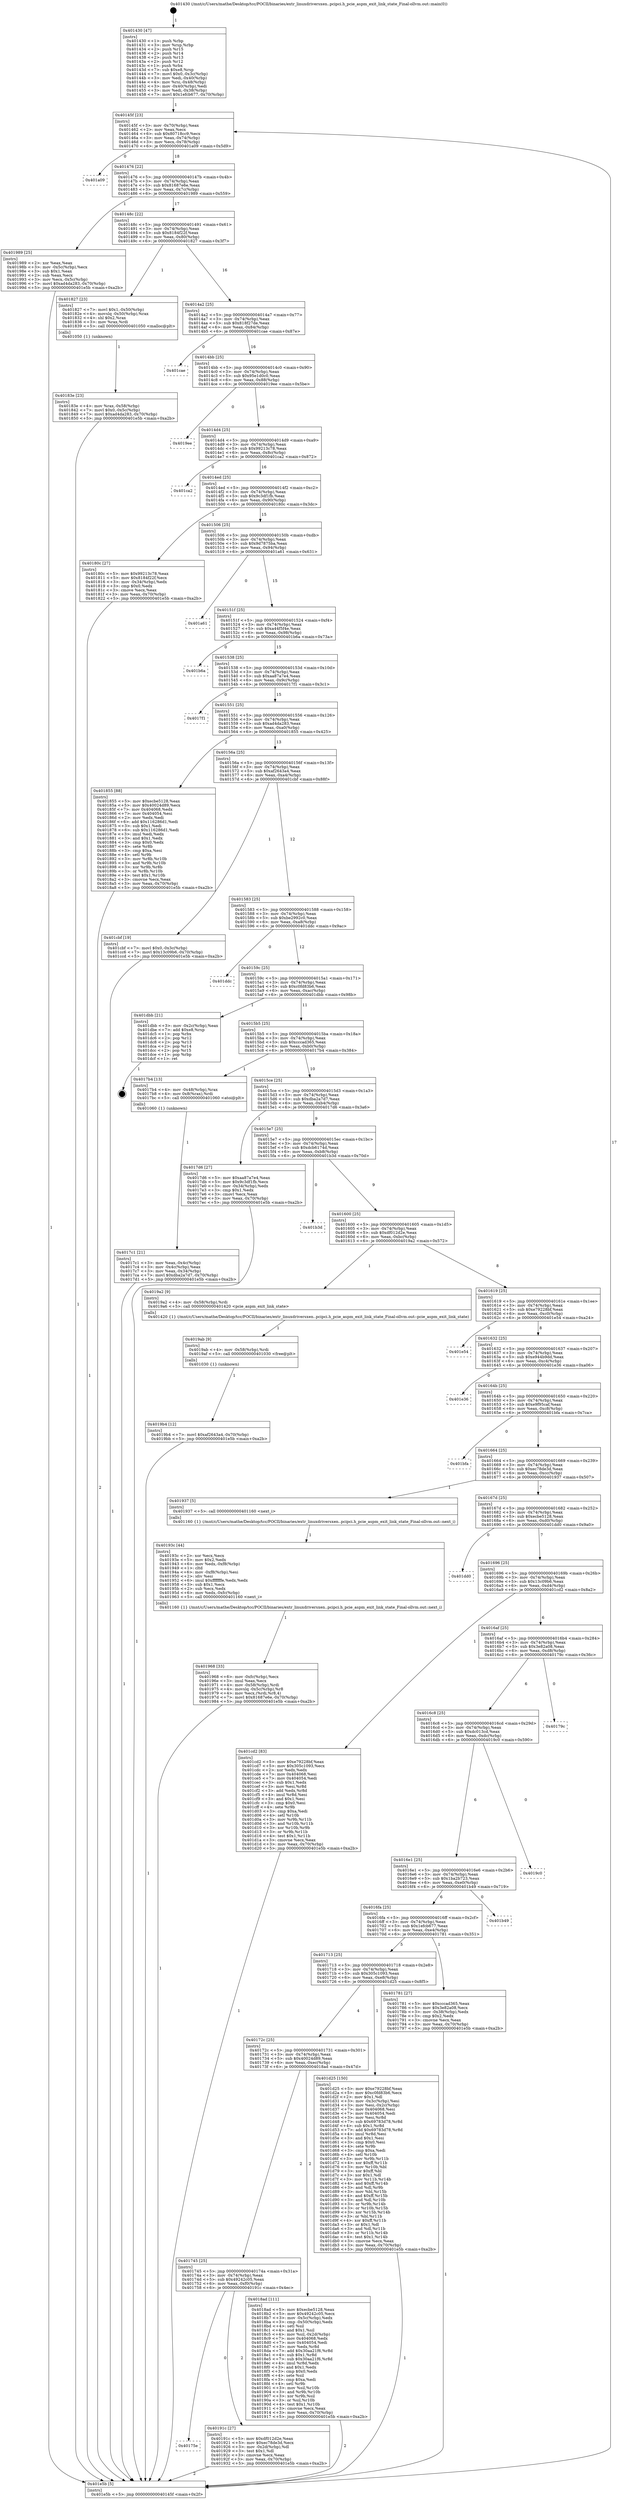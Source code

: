 digraph "0x401430" {
  label = "0x401430 (/mnt/c/Users/mathe/Desktop/tcc/POCII/binaries/extr_linuxdriversxen..pcipci.h_pcie_aspm_exit_link_state_Final-ollvm.out::main(0))"
  labelloc = "t"
  node[shape=record]

  Entry [label="",width=0.3,height=0.3,shape=circle,fillcolor=black,style=filled]
  "0x40145f" [label="{
     0x40145f [23]\l
     | [instrs]\l
     &nbsp;&nbsp;0x40145f \<+3\>: mov -0x70(%rbp),%eax\l
     &nbsp;&nbsp;0x401462 \<+2\>: mov %eax,%ecx\l
     &nbsp;&nbsp;0x401464 \<+6\>: sub $0x80718cc9,%ecx\l
     &nbsp;&nbsp;0x40146a \<+3\>: mov %eax,-0x74(%rbp)\l
     &nbsp;&nbsp;0x40146d \<+3\>: mov %ecx,-0x78(%rbp)\l
     &nbsp;&nbsp;0x401470 \<+6\>: je 0000000000401a09 \<main+0x5d9\>\l
  }"]
  "0x401a09" [label="{
     0x401a09\l
  }", style=dashed]
  "0x401476" [label="{
     0x401476 [22]\l
     | [instrs]\l
     &nbsp;&nbsp;0x401476 \<+5\>: jmp 000000000040147b \<main+0x4b\>\l
     &nbsp;&nbsp;0x40147b \<+3\>: mov -0x74(%rbp),%eax\l
     &nbsp;&nbsp;0x40147e \<+5\>: sub $0x81687e6e,%eax\l
     &nbsp;&nbsp;0x401483 \<+3\>: mov %eax,-0x7c(%rbp)\l
     &nbsp;&nbsp;0x401486 \<+6\>: je 0000000000401989 \<main+0x559\>\l
  }"]
  Exit [label="",width=0.3,height=0.3,shape=circle,fillcolor=black,style=filled,peripheries=2]
  "0x401989" [label="{
     0x401989 [25]\l
     | [instrs]\l
     &nbsp;&nbsp;0x401989 \<+2\>: xor %eax,%eax\l
     &nbsp;&nbsp;0x40198b \<+3\>: mov -0x5c(%rbp),%ecx\l
     &nbsp;&nbsp;0x40198e \<+3\>: sub $0x1,%eax\l
     &nbsp;&nbsp;0x401991 \<+2\>: sub %eax,%ecx\l
     &nbsp;&nbsp;0x401993 \<+3\>: mov %ecx,-0x5c(%rbp)\l
     &nbsp;&nbsp;0x401996 \<+7\>: movl $0xad4da283,-0x70(%rbp)\l
     &nbsp;&nbsp;0x40199d \<+5\>: jmp 0000000000401e5b \<main+0xa2b\>\l
  }"]
  "0x40148c" [label="{
     0x40148c [22]\l
     | [instrs]\l
     &nbsp;&nbsp;0x40148c \<+5\>: jmp 0000000000401491 \<main+0x61\>\l
     &nbsp;&nbsp;0x401491 \<+3\>: mov -0x74(%rbp),%eax\l
     &nbsp;&nbsp;0x401494 \<+5\>: sub $0x8184f22f,%eax\l
     &nbsp;&nbsp;0x401499 \<+3\>: mov %eax,-0x80(%rbp)\l
     &nbsp;&nbsp;0x40149c \<+6\>: je 0000000000401827 \<main+0x3f7\>\l
  }"]
  "0x4019b4" [label="{
     0x4019b4 [12]\l
     | [instrs]\l
     &nbsp;&nbsp;0x4019b4 \<+7\>: movl $0xaf2643a4,-0x70(%rbp)\l
     &nbsp;&nbsp;0x4019bb \<+5\>: jmp 0000000000401e5b \<main+0xa2b\>\l
  }"]
  "0x401827" [label="{
     0x401827 [23]\l
     | [instrs]\l
     &nbsp;&nbsp;0x401827 \<+7\>: movl $0x1,-0x50(%rbp)\l
     &nbsp;&nbsp;0x40182e \<+4\>: movslq -0x50(%rbp),%rax\l
     &nbsp;&nbsp;0x401832 \<+4\>: shl $0x2,%rax\l
     &nbsp;&nbsp;0x401836 \<+3\>: mov %rax,%rdi\l
     &nbsp;&nbsp;0x401839 \<+5\>: call 0000000000401050 \<malloc@plt\>\l
     | [calls]\l
     &nbsp;&nbsp;0x401050 \{1\} (unknown)\l
  }"]
  "0x4014a2" [label="{
     0x4014a2 [25]\l
     | [instrs]\l
     &nbsp;&nbsp;0x4014a2 \<+5\>: jmp 00000000004014a7 \<main+0x77\>\l
     &nbsp;&nbsp;0x4014a7 \<+3\>: mov -0x74(%rbp),%eax\l
     &nbsp;&nbsp;0x4014aa \<+5\>: sub $0x818f27de,%eax\l
     &nbsp;&nbsp;0x4014af \<+6\>: mov %eax,-0x84(%rbp)\l
     &nbsp;&nbsp;0x4014b5 \<+6\>: je 0000000000401cae \<main+0x87e\>\l
  }"]
  "0x4019ab" [label="{
     0x4019ab [9]\l
     | [instrs]\l
     &nbsp;&nbsp;0x4019ab \<+4\>: mov -0x58(%rbp),%rdi\l
     &nbsp;&nbsp;0x4019af \<+5\>: call 0000000000401030 \<free@plt\>\l
     | [calls]\l
     &nbsp;&nbsp;0x401030 \{1\} (unknown)\l
  }"]
  "0x401cae" [label="{
     0x401cae\l
  }", style=dashed]
  "0x4014bb" [label="{
     0x4014bb [25]\l
     | [instrs]\l
     &nbsp;&nbsp;0x4014bb \<+5\>: jmp 00000000004014c0 \<main+0x90\>\l
     &nbsp;&nbsp;0x4014c0 \<+3\>: mov -0x74(%rbp),%eax\l
     &nbsp;&nbsp;0x4014c3 \<+5\>: sub $0x95e1d0c0,%eax\l
     &nbsp;&nbsp;0x4014c8 \<+6\>: mov %eax,-0x88(%rbp)\l
     &nbsp;&nbsp;0x4014ce \<+6\>: je 00000000004019ee \<main+0x5be\>\l
  }"]
  "0x401968" [label="{
     0x401968 [33]\l
     | [instrs]\l
     &nbsp;&nbsp;0x401968 \<+6\>: mov -0xfc(%rbp),%ecx\l
     &nbsp;&nbsp;0x40196e \<+3\>: imul %eax,%ecx\l
     &nbsp;&nbsp;0x401971 \<+4\>: mov -0x58(%rbp),%rdi\l
     &nbsp;&nbsp;0x401975 \<+4\>: movslq -0x5c(%rbp),%r8\l
     &nbsp;&nbsp;0x401979 \<+4\>: mov %ecx,(%rdi,%r8,4)\l
     &nbsp;&nbsp;0x40197d \<+7\>: movl $0x81687e6e,-0x70(%rbp)\l
     &nbsp;&nbsp;0x401984 \<+5\>: jmp 0000000000401e5b \<main+0xa2b\>\l
  }"]
  "0x4019ee" [label="{
     0x4019ee\l
  }", style=dashed]
  "0x4014d4" [label="{
     0x4014d4 [25]\l
     | [instrs]\l
     &nbsp;&nbsp;0x4014d4 \<+5\>: jmp 00000000004014d9 \<main+0xa9\>\l
     &nbsp;&nbsp;0x4014d9 \<+3\>: mov -0x74(%rbp),%eax\l
     &nbsp;&nbsp;0x4014dc \<+5\>: sub $0x99213c78,%eax\l
     &nbsp;&nbsp;0x4014e1 \<+6\>: mov %eax,-0x8c(%rbp)\l
     &nbsp;&nbsp;0x4014e7 \<+6\>: je 0000000000401ca2 \<main+0x872\>\l
  }"]
  "0x40193c" [label="{
     0x40193c [44]\l
     | [instrs]\l
     &nbsp;&nbsp;0x40193c \<+2\>: xor %ecx,%ecx\l
     &nbsp;&nbsp;0x40193e \<+5\>: mov $0x2,%edx\l
     &nbsp;&nbsp;0x401943 \<+6\>: mov %edx,-0xf8(%rbp)\l
     &nbsp;&nbsp;0x401949 \<+1\>: cltd\l
     &nbsp;&nbsp;0x40194a \<+6\>: mov -0xf8(%rbp),%esi\l
     &nbsp;&nbsp;0x401950 \<+2\>: idiv %esi\l
     &nbsp;&nbsp;0x401952 \<+6\>: imul $0xfffffffe,%edx,%edx\l
     &nbsp;&nbsp;0x401958 \<+3\>: sub $0x1,%ecx\l
     &nbsp;&nbsp;0x40195b \<+2\>: sub %ecx,%edx\l
     &nbsp;&nbsp;0x40195d \<+6\>: mov %edx,-0xfc(%rbp)\l
     &nbsp;&nbsp;0x401963 \<+5\>: call 0000000000401160 \<next_i\>\l
     | [calls]\l
     &nbsp;&nbsp;0x401160 \{1\} (/mnt/c/Users/mathe/Desktop/tcc/POCII/binaries/extr_linuxdriversxen..pcipci.h_pcie_aspm_exit_link_state_Final-ollvm.out::next_i)\l
  }"]
  "0x401ca2" [label="{
     0x401ca2\l
  }", style=dashed]
  "0x4014ed" [label="{
     0x4014ed [25]\l
     | [instrs]\l
     &nbsp;&nbsp;0x4014ed \<+5\>: jmp 00000000004014f2 \<main+0xc2\>\l
     &nbsp;&nbsp;0x4014f2 \<+3\>: mov -0x74(%rbp),%eax\l
     &nbsp;&nbsp;0x4014f5 \<+5\>: sub $0x9c3df1fb,%eax\l
     &nbsp;&nbsp;0x4014fa \<+6\>: mov %eax,-0x90(%rbp)\l
     &nbsp;&nbsp;0x401500 \<+6\>: je 000000000040180c \<main+0x3dc\>\l
  }"]
  "0x40175e" [label="{
     0x40175e\l
  }", style=dashed]
  "0x40180c" [label="{
     0x40180c [27]\l
     | [instrs]\l
     &nbsp;&nbsp;0x40180c \<+5\>: mov $0x99213c78,%eax\l
     &nbsp;&nbsp;0x401811 \<+5\>: mov $0x8184f22f,%ecx\l
     &nbsp;&nbsp;0x401816 \<+3\>: mov -0x34(%rbp),%edx\l
     &nbsp;&nbsp;0x401819 \<+3\>: cmp $0x0,%edx\l
     &nbsp;&nbsp;0x40181c \<+3\>: cmove %ecx,%eax\l
     &nbsp;&nbsp;0x40181f \<+3\>: mov %eax,-0x70(%rbp)\l
     &nbsp;&nbsp;0x401822 \<+5\>: jmp 0000000000401e5b \<main+0xa2b\>\l
  }"]
  "0x401506" [label="{
     0x401506 [25]\l
     | [instrs]\l
     &nbsp;&nbsp;0x401506 \<+5\>: jmp 000000000040150b \<main+0xdb\>\l
     &nbsp;&nbsp;0x40150b \<+3\>: mov -0x74(%rbp),%eax\l
     &nbsp;&nbsp;0x40150e \<+5\>: sub $0x9d7875ba,%eax\l
     &nbsp;&nbsp;0x401513 \<+6\>: mov %eax,-0x94(%rbp)\l
     &nbsp;&nbsp;0x401519 \<+6\>: je 0000000000401a61 \<main+0x631\>\l
  }"]
  "0x40191c" [label="{
     0x40191c [27]\l
     | [instrs]\l
     &nbsp;&nbsp;0x40191c \<+5\>: mov $0xdf012d2e,%eax\l
     &nbsp;&nbsp;0x401921 \<+5\>: mov $0xec78de3d,%ecx\l
     &nbsp;&nbsp;0x401926 \<+3\>: mov -0x2d(%rbp),%dl\l
     &nbsp;&nbsp;0x401929 \<+3\>: test $0x1,%dl\l
     &nbsp;&nbsp;0x40192c \<+3\>: cmovne %ecx,%eax\l
     &nbsp;&nbsp;0x40192f \<+3\>: mov %eax,-0x70(%rbp)\l
     &nbsp;&nbsp;0x401932 \<+5\>: jmp 0000000000401e5b \<main+0xa2b\>\l
  }"]
  "0x401a61" [label="{
     0x401a61\l
  }", style=dashed]
  "0x40151f" [label="{
     0x40151f [25]\l
     | [instrs]\l
     &nbsp;&nbsp;0x40151f \<+5\>: jmp 0000000000401524 \<main+0xf4\>\l
     &nbsp;&nbsp;0x401524 \<+3\>: mov -0x74(%rbp),%eax\l
     &nbsp;&nbsp;0x401527 \<+5\>: sub $0xa44f5f4e,%eax\l
     &nbsp;&nbsp;0x40152c \<+6\>: mov %eax,-0x98(%rbp)\l
     &nbsp;&nbsp;0x401532 \<+6\>: je 0000000000401b6a \<main+0x73a\>\l
  }"]
  "0x401745" [label="{
     0x401745 [25]\l
     | [instrs]\l
     &nbsp;&nbsp;0x401745 \<+5\>: jmp 000000000040174a \<main+0x31a\>\l
     &nbsp;&nbsp;0x40174a \<+3\>: mov -0x74(%rbp),%eax\l
     &nbsp;&nbsp;0x40174d \<+5\>: sub $0x49242c05,%eax\l
     &nbsp;&nbsp;0x401752 \<+6\>: mov %eax,-0xf0(%rbp)\l
     &nbsp;&nbsp;0x401758 \<+6\>: je 000000000040191c \<main+0x4ec\>\l
  }"]
  "0x401b6a" [label="{
     0x401b6a\l
  }", style=dashed]
  "0x401538" [label="{
     0x401538 [25]\l
     | [instrs]\l
     &nbsp;&nbsp;0x401538 \<+5\>: jmp 000000000040153d \<main+0x10d\>\l
     &nbsp;&nbsp;0x40153d \<+3\>: mov -0x74(%rbp),%eax\l
     &nbsp;&nbsp;0x401540 \<+5\>: sub $0xaa87a7e4,%eax\l
     &nbsp;&nbsp;0x401545 \<+6\>: mov %eax,-0x9c(%rbp)\l
     &nbsp;&nbsp;0x40154b \<+6\>: je 00000000004017f1 \<main+0x3c1\>\l
  }"]
  "0x4018ad" [label="{
     0x4018ad [111]\l
     | [instrs]\l
     &nbsp;&nbsp;0x4018ad \<+5\>: mov $0xecbe5128,%eax\l
     &nbsp;&nbsp;0x4018b2 \<+5\>: mov $0x49242c05,%ecx\l
     &nbsp;&nbsp;0x4018b7 \<+3\>: mov -0x5c(%rbp),%edx\l
     &nbsp;&nbsp;0x4018ba \<+3\>: cmp -0x50(%rbp),%edx\l
     &nbsp;&nbsp;0x4018bd \<+4\>: setl %sil\l
     &nbsp;&nbsp;0x4018c1 \<+4\>: and $0x1,%sil\l
     &nbsp;&nbsp;0x4018c5 \<+4\>: mov %sil,-0x2d(%rbp)\l
     &nbsp;&nbsp;0x4018c9 \<+7\>: mov 0x404068,%edx\l
     &nbsp;&nbsp;0x4018d0 \<+7\>: mov 0x404054,%edi\l
     &nbsp;&nbsp;0x4018d7 \<+3\>: mov %edx,%r8d\l
     &nbsp;&nbsp;0x4018da \<+7\>: add $0x30aa21f6,%r8d\l
     &nbsp;&nbsp;0x4018e1 \<+4\>: sub $0x1,%r8d\l
     &nbsp;&nbsp;0x4018e5 \<+7\>: sub $0x30aa21f6,%r8d\l
     &nbsp;&nbsp;0x4018ec \<+4\>: imul %r8d,%edx\l
     &nbsp;&nbsp;0x4018f0 \<+3\>: and $0x1,%edx\l
     &nbsp;&nbsp;0x4018f3 \<+3\>: cmp $0x0,%edx\l
     &nbsp;&nbsp;0x4018f6 \<+4\>: sete %sil\l
     &nbsp;&nbsp;0x4018fa \<+3\>: cmp $0xa,%edi\l
     &nbsp;&nbsp;0x4018fd \<+4\>: setl %r9b\l
     &nbsp;&nbsp;0x401901 \<+3\>: mov %sil,%r10b\l
     &nbsp;&nbsp;0x401904 \<+3\>: and %r9b,%r10b\l
     &nbsp;&nbsp;0x401907 \<+3\>: xor %r9b,%sil\l
     &nbsp;&nbsp;0x40190a \<+3\>: or %sil,%r10b\l
     &nbsp;&nbsp;0x40190d \<+4\>: test $0x1,%r10b\l
     &nbsp;&nbsp;0x401911 \<+3\>: cmovne %ecx,%eax\l
     &nbsp;&nbsp;0x401914 \<+3\>: mov %eax,-0x70(%rbp)\l
     &nbsp;&nbsp;0x401917 \<+5\>: jmp 0000000000401e5b \<main+0xa2b\>\l
  }"]
  "0x4017f1" [label="{
     0x4017f1\l
  }", style=dashed]
  "0x401551" [label="{
     0x401551 [25]\l
     | [instrs]\l
     &nbsp;&nbsp;0x401551 \<+5\>: jmp 0000000000401556 \<main+0x126\>\l
     &nbsp;&nbsp;0x401556 \<+3\>: mov -0x74(%rbp),%eax\l
     &nbsp;&nbsp;0x401559 \<+5\>: sub $0xad4da283,%eax\l
     &nbsp;&nbsp;0x40155e \<+6\>: mov %eax,-0xa0(%rbp)\l
     &nbsp;&nbsp;0x401564 \<+6\>: je 0000000000401855 \<main+0x425\>\l
  }"]
  "0x40172c" [label="{
     0x40172c [25]\l
     | [instrs]\l
     &nbsp;&nbsp;0x40172c \<+5\>: jmp 0000000000401731 \<main+0x301\>\l
     &nbsp;&nbsp;0x401731 \<+3\>: mov -0x74(%rbp),%eax\l
     &nbsp;&nbsp;0x401734 \<+5\>: sub $0x40024d89,%eax\l
     &nbsp;&nbsp;0x401739 \<+6\>: mov %eax,-0xec(%rbp)\l
     &nbsp;&nbsp;0x40173f \<+6\>: je 00000000004018ad \<main+0x47d\>\l
  }"]
  "0x401855" [label="{
     0x401855 [88]\l
     | [instrs]\l
     &nbsp;&nbsp;0x401855 \<+5\>: mov $0xecbe5128,%eax\l
     &nbsp;&nbsp;0x40185a \<+5\>: mov $0x40024d89,%ecx\l
     &nbsp;&nbsp;0x40185f \<+7\>: mov 0x404068,%edx\l
     &nbsp;&nbsp;0x401866 \<+7\>: mov 0x404054,%esi\l
     &nbsp;&nbsp;0x40186d \<+2\>: mov %edx,%edi\l
     &nbsp;&nbsp;0x40186f \<+6\>: add $0x116286d1,%edi\l
     &nbsp;&nbsp;0x401875 \<+3\>: sub $0x1,%edi\l
     &nbsp;&nbsp;0x401878 \<+6\>: sub $0x116286d1,%edi\l
     &nbsp;&nbsp;0x40187e \<+3\>: imul %edi,%edx\l
     &nbsp;&nbsp;0x401881 \<+3\>: and $0x1,%edx\l
     &nbsp;&nbsp;0x401884 \<+3\>: cmp $0x0,%edx\l
     &nbsp;&nbsp;0x401887 \<+4\>: sete %r8b\l
     &nbsp;&nbsp;0x40188b \<+3\>: cmp $0xa,%esi\l
     &nbsp;&nbsp;0x40188e \<+4\>: setl %r9b\l
     &nbsp;&nbsp;0x401892 \<+3\>: mov %r8b,%r10b\l
     &nbsp;&nbsp;0x401895 \<+3\>: and %r9b,%r10b\l
     &nbsp;&nbsp;0x401898 \<+3\>: xor %r9b,%r8b\l
     &nbsp;&nbsp;0x40189b \<+3\>: or %r8b,%r10b\l
     &nbsp;&nbsp;0x40189e \<+4\>: test $0x1,%r10b\l
     &nbsp;&nbsp;0x4018a2 \<+3\>: cmovne %ecx,%eax\l
     &nbsp;&nbsp;0x4018a5 \<+3\>: mov %eax,-0x70(%rbp)\l
     &nbsp;&nbsp;0x4018a8 \<+5\>: jmp 0000000000401e5b \<main+0xa2b\>\l
  }"]
  "0x40156a" [label="{
     0x40156a [25]\l
     | [instrs]\l
     &nbsp;&nbsp;0x40156a \<+5\>: jmp 000000000040156f \<main+0x13f\>\l
     &nbsp;&nbsp;0x40156f \<+3\>: mov -0x74(%rbp),%eax\l
     &nbsp;&nbsp;0x401572 \<+5\>: sub $0xaf2643a4,%eax\l
     &nbsp;&nbsp;0x401577 \<+6\>: mov %eax,-0xa4(%rbp)\l
     &nbsp;&nbsp;0x40157d \<+6\>: je 0000000000401cbf \<main+0x88f\>\l
  }"]
  "0x401d25" [label="{
     0x401d25 [150]\l
     | [instrs]\l
     &nbsp;&nbsp;0x401d25 \<+5\>: mov $0xe79228bf,%eax\l
     &nbsp;&nbsp;0x401d2a \<+5\>: mov $0xc0fd83b6,%ecx\l
     &nbsp;&nbsp;0x401d2f \<+2\>: mov $0x1,%dl\l
     &nbsp;&nbsp;0x401d31 \<+3\>: mov -0x3c(%rbp),%esi\l
     &nbsp;&nbsp;0x401d34 \<+3\>: mov %esi,-0x2c(%rbp)\l
     &nbsp;&nbsp;0x401d37 \<+7\>: mov 0x404068,%esi\l
     &nbsp;&nbsp;0x401d3e \<+7\>: mov 0x404054,%edi\l
     &nbsp;&nbsp;0x401d45 \<+3\>: mov %esi,%r8d\l
     &nbsp;&nbsp;0x401d48 \<+7\>: sub $0x69783d78,%r8d\l
     &nbsp;&nbsp;0x401d4f \<+4\>: sub $0x1,%r8d\l
     &nbsp;&nbsp;0x401d53 \<+7\>: add $0x69783d78,%r8d\l
     &nbsp;&nbsp;0x401d5a \<+4\>: imul %r8d,%esi\l
     &nbsp;&nbsp;0x401d5e \<+3\>: and $0x1,%esi\l
     &nbsp;&nbsp;0x401d61 \<+3\>: cmp $0x0,%esi\l
     &nbsp;&nbsp;0x401d64 \<+4\>: sete %r9b\l
     &nbsp;&nbsp;0x401d68 \<+3\>: cmp $0xa,%edi\l
     &nbsp;&nbsp;0x401d6b \<+4\>: setl %r10b\l
     &nbsp;&nbsp;0x401d6f \<+3\>: mov %r9b,%r11b\l
     &nbsp;&nbsp;0x401d72 \<+4\>: xor $0xff,%r11b\l
     &nbsp;&nbsp;0x401d76 \<+3\>: mov %r10b,%bl\l
     &nbsp;&nbsp;0x401d79 \<+3\>: xor $0xff,%bl\l
     &nbsp;&nbsp;0x401d7c \<+3\>: xor $0x1,%dl\l
     &nbsp;&nbsp;0x401d7f \<+3\>: mov %r11b,%r14b\l
     &nbsp;&nbsp;0x401d82 \<+4\>: and $0xff,%r14b\l
     &nbsp;&nbsp;0x401d86 \<+3\>: and %dl,%r9b\l
     &nbsp;&nbsp;0x401d89 \<+3\>: mov %bl,%r15b\l
     &nbsp;&nbsp;0x401d8c \<+4\>: and $0xff,%r15b\l
     &nbsp;&nbsp;0x401d90 \<+3\>: and %dl,%r10b\l
     &nbsp;&nbsp;0x401d93 \<+3\>: or %r9b,%r14b\l
     &nbsp;&nbsp;0x401d96 \<+3\>: or %r10b,%r15b\l
     &nbsp;&nbsp;0x401d99 \<+3\>: xor %r15b,%r14b\l
     &nbsp;&nbsp;0x401d9c \<+3\>: or %bl,%r11b\l
     &nbsp;&nbsp;0x401d9f \<+4\>: xor $0xff,%r11b\l
     &nbsp;&nbsp;0x401da3 \<+3\>: or $0x1,%dl\l
     &nbsp;&nbsp;0x401da6 \<+3\>: and %dl,%r11b\l
     &nbsp;&nbsp;0x401da9 \<+3\>: or %r11b,%r14b\l
     &nbsp;&nbsp;0x401dac \<+4\>: test $0x1,%r14b\l
     &nbsp;&nbsp;0x401db0 \<+3\>: cmovne %ecx,%eax\l
     &nbsp;&nbsp;0x401db3 \<+3\>: mov %eax,-0x70(%rbp)\l
     &nbsp;&nbsp;0x401db6 \<+5\>: jmp 0000000000401e5b \<main+0xa2b\>\l
  }"]
  "0x401cbf" [label="{
     0x401cbf [19]\l
     | [instrs]\l
     &nbsp;&nbsp;0x401cbf \<+7\>: movl $0x0,-0x3c(%rbp)\l
     &nbsp;&nbsp;0x401cc6 \<+7\>: movl $0x13c09b6,-0x70(%rbp)\l
     &nbsp;&nbsp;0x401ccd \<+5\>: jmp 0000000000401e5b \<main+0xa2b\>\l
  }"]
  "0x401583" [label="{
     0x401583 [25]\l
     | [instrs]\l
     &nbsp;&nbsp;0x401583 \<+5\>: jmp 0000000000401588 \<main+0x158\>\l
     &nbsp;&nbsp;0x401588 \<+3\>: mov -0x74(%rbp),%eax\l
     &nbsp;&nbsp;0x40158b \<+5\>: sub $0xbe2992c0,%eax\l
     &nbsp;&nbsp;0x401590 \<+6\>: mov %eax,-0xa8(%rbp)\l
     &nbsp;&nbsp;0x401596 \<+6\>: je 0000000000401ddc \<main+0x9ac\>\l
  }"]
  "0x40183e" [label="{
     0x40183e [23]\l
     | [instrs]\l
     &nbsp;&nbsp;0x40183e \<+4\>: mov %rax,-0x58(%rbp)\l
     &nbsp;&nbsp;0x401842 \<+7\>: movl $0x0,-0x5c(%rbp)\l
     &nbsp;&nbsp;0x401849 \<+7\>: movl $0xad4da283,-0x70(%rbp)\l
     &nbsp;&nbsp;0x401850 \<+5\>: jmp 0000000000401e5b \<main+0xa2b\>\l
  }"]
  "0x401ddc" [label="{
     0x401ddc\l
  }", style=dashed]
  "0x40159c" [label="{
     0x40159c [25]\l
     | [instrs]\l
     &nbsp;&nbsp;0x40159c \<+5\>: jmp 00000000004015a1 \<main+0x171\>\l
     &nbsp;&nbsp;0x4015a1 \<+3\>: mov -0x74(%rbp),%eax\l
     &nbsp;&nbsp;0x4015a4 \<+5\>: sub $0xc0fd83b6,%eax\l
     &nbsp;&nbsp;0x4015a9 \<+6\>: mov %eax,-0xac(%rbp)\l
     &nbsp;&nbsp;0x4015af \<+6\>: je 0000000000401dbb \<main+0x98b\>\l
  }"]
  "0x4017c1" [label="{
     0x4017c1 [21]\l
     | [instrs]\l
     &nbsp;&nbsp;0x4017c1 \<+3\>: mov %eax,-0x4c(%rbp)\l
     &nbsp;&nbsp;0x4017c4 \<+3\>: mov -0x4c(%rbp),%eax\l
     &nbsp;&nbsp;0x4017c7 \<+3\>: mov %eax,-0x34(%rbp)\l
     &nbsp;&nbsp;0x4017ca \<+7\>: movl $0xdba2a7d7,-0x70(%rbp)\l
     &nbsp;&nbsp;0x4017d1 \<+5\>: jmp 0000000000401e5b \<main+0xa2b\>\l
  }"]
  "0x401dbb" [label="{
     0x401dbb [21]\l
     | [instrs]\l
     &nbsp;&nbsp;0x401dbb \<+3\>: mov -0x2c(%rbp),%eax\l
     &nbsp;&nbsp;0x401dbe \<+7\>: add $0xe8,%rsp\l
     &nbsp;&nbsp;0x401dc5 \<+1\>: pop %rbx\l
     &nbsp;&nbsp;0x401dc6 \<+2\>: pop %r12\l
     &nbsp;&nbsp;0x401dc8 \<+2\>: pop %r13\l
     &nbsp;&nbsp;0x401dca \<+2\>: pop %r14\l
     &nbsp;&nbsp;0x401dcc \<+2\>: pop %r15\l
     &nbsp;&nbsp;0x401dce \<+1\>: pop %rbp\l
     &nbsp;&nbsp;0x401dcf \<+1\>: ret\l
  }"]
  "0x4015b5" [label="{
     0x4015b5 [25]\l
     | [instrs]\l
     &nbsp;&nbsp;0x4015b5 \<+5\>: jmp 00000000004015ba \<main+0x18a\>\l
     &nbsp;&nbsp;0x4015ba \<+3\>: mov -0x74(%rbp),%eax\l
     &nbsp;&nbsp;0x4015bd \<+5\>: sub $0xcccad365,%eax\l
     &nbsp;&nbsp;0x4015c2 \<+6\>: mov %eax,-0xb0(%rbp)\l
     &nbsp;&nbsp;0x4015c8 \<+6\>: je 00000000004017b4 \<main+0x384\>\l
  }"]
  "0x401430" [label="{
     0x401430 [47]\l
     | [instrs]\l
     &nbsp;&nbsp;0x401430 \<+1\>: push %rbp\l
     &nbsp;&nbsp;0x401431 \<+3\>: mov %rsp,%rbp\l
     &nbsp;&nbsp;0x401434 \<+2\>: push %r15\l
     &nbsp;&nbsp;0x401436 \<+2\>: push %r14\l
     &nbsp;&nbsp;0x401438 \<+2\>: push %r13\l
     &nbsp;&nbsp;0x40143a \<+2\>: push %r12\l
     &nbsp;&nbsp;0x40143c \<+1\>: push %rbx\l
     &nbsp;&nbsp;0x40143d \<+7\>: sub $0xe8,%rsp\l
     &nbsp;&nbsp;0x401444 \<+7\>: movl $0x0,-0x3c(%rbp)\l
     &nbsp;&nbsp;0x40144b \<+3\>: mov %edi,-0x40(%rbp)\l
     &nbsp;&nbsp;0x40144e \<+4\>: mov %rsi,-0x48(%rbp)\l
     &nbsp;&nbsp;0x401452 \<+3\>: mov -0x40(%rbp),%edi\l
     &nbsp;&nbsp;0x401455 \<+3\>: mov %edi,-0x38(%rbp)\l
     &nbsp;&nbsp;0x401458 \<+7\>: movl $0x1efcb677,-0x70(%rbp)\l
  }"]
  "0x4017b4" [label="{
     0x4017b4 [13]\l
     | [instrs]\l
     &nbsp;&nbsp;0x4017b4 \<+4\>: mov -0x48(%rbp),%rax\l
     &nbsp;&nbsp;0x4017b8 \<+4\>: mov 0x8(%rax),%rdi\l
     &nbsp;&nbsp;0x4017bc \<+5\>: call 0000000000401060 \<atoi@plt\>\l
     | [calls]\l
     &nbsp;&nbsp;0x401060 \{1\} (unknown)\l
  }"]
  "0x4015ce" [label="{
     0x4015ce [25]\l
     | [instrs]\l
     &nbsp;&nbsp;0x4015ce \<+5\>: jmp 00000000004015d3 \<main+0x1a3\>\l
     &nbsp;&nbsp;0x4015d3 \<+3\>: mov -0x74(%rbp),%eax\l
     &nbsp;&nbsp;0x4015d6 \<+5\>: sub $0xdba2a7d7,%eax\l
     &nbsp;&nbsp;0x4015db \<+6\>: mov %eax,-0xb4(%rbp)\l
     &nbsp;&nbsp;0x4015e1 \<+6\>: je 00000000004017d6 \<main+0x3a6\>\l
  }"]
  "0x401e5b" [label="{
     0x401e5b [5]\l
     | [instrs]\l
     &nbsp;&nbsp;0x401e5b \<+5\>: jmp 000000000040145f \<main+0x2f\>\l
  }"]
  "0x4017d6" [label="{
     0x4017d6 [27]\l
     | [instrs]\l
     &nbsp;&nbsp;0x4017d6 \<+5\>: mov $0xaa87a7e4,%eax\l
     &nbsp;&nbsp;0x4017db \<+5\>: mov $0x9c3df1fb,%ecx\l
     &nbsp;&nbsp;0x4017e0 \<+3\>: mov -0x34(%rbp),%edx\l
     &nbsp;&nbsp;0x4017e3 \<+3\>: cmp $0x1,%edx\l
     &nbsp;&nbsp;0x4017e6 \<+3\>: cmovl %ecx,%eax\l
     &nbsp;&nbsp;0x4017e9 \<+3\>: mov %eax,-0x70(%rbp)\l
     &nbsp;&nbsp;0x4017ec \<+5\>: jmp 0000000000401e5b \<main+0xa2b\>\l
  }"]
  "0x4015e7" [label="{
     0x4015e7 [25]\l
     | [instrs]\l
     &nbsp;&nbsp;0x4015e7 \<+5\>: jmp 00000000004015ec \<main+0x1bc\>\l
     &nbsp;&nbsp;0x4015ec \<+3\>: mov -0x74(%rbp),%eax\l
     &nbsp;&nbsp;0x4015ef \<+5\>: sub $0xdcb6174d,%eax\l
     &nbsp;&nbsp;0x4015f4 \<+6\>: mov %eax,-0xb8(%rbp)\l
     &nbsp;&nbsp;0x4015fa \<+6\>: je 0000000000401b3d \<main+0x70d\>\l
  }"]
  "0x401713" [label="{
     0x401713 [25]\l
     | [instrs]\l
     &nbsp;&nbsp;0x401713 \<+5\>: jmp 0000000000401718 \<main+0x2e8\>\l
     &nbsp;&nbsp;0x401718 \<+3\>: mov -0x74(%rbp),%eax\l
     &nbsp;&nbsp;0x40171b \<+5\>: sub $0x305c1093,%eax\l
     &nbsp;&nbsp;0x401720 \<+6\>: mov %eax,-0xe8(%rbp)\l
     &nbsp;&nbsp;0x401726 \<+6\>: je 0000000000401d25 \<main+0x8f5\>\l
  }"]
  "0x401b3d" [label="{
     0x401b3d\l
  }", style=dashed]
  "0x401600" [label="{
     0x401600 [25]\l
     | [instrs]\l
     &nbsp;&nbsp;0x401600 \<+5\>: jmp 0000000000401605 \<main+0x1d5\>\l
     &nbsp;&nbsp;0x401605 \<+3\>: mov -0x74(%rbp),%eax\l
     &nbsp;&nbsp;0x401608 \<+5\>: sub $0xdf012d2e,%eax\l
     &nbsp;&nbsp;0x40160d \<+6\>: mov %eax,-0xbc(%rbp)\l
     &nbsp;&nbsp;0x401613 \<+6\>: je 00000000004019a2 \<main+0x572\>\l
  }"]
  "0x401781" [label="{
     0x401781 [27]\l
     | [instrs]\l
     &nbsp;&nbsp;0x401781 \<+5\>: mov $0xcccad365,%eax\l
     &nbsp;&nbsp;0x401786 \<+5\>: mov $0x3e82a08,%ecx\l
     &nbsp;&nbsp;0x40178b \<+3\>: mov -0x38(%rbp),%edx\l
     &nbsp;&nbsp;0x40178e \<+3\>: cmp $0x2,%edx\l
     &nbsp;&nbsp;0x401791 \<+3\>: cmovne %ecx,%eax\l
     &nbsp;&nbsp;0x401794 \<+3\>: mov %eax,-0x70(%rbp)\l
     &nbsp;&nbsp;0x401797 \<+5\>: jmp 0000000000401e5b \<main+0xa2b\>\l
  }"]
  "0x4019a2" [label="{
     0x4019a2 [9]\l
     | [instrs]\l
     &nbsp;&nbsp;0x4019a2 \<+4\>: mov -0x58(%rbp),%rdi\l
     &nbsp;&nbsp;0x4019a6 \<+5\>: call 0000000000401420 \<pcie_aspm_exit_link_state\>\l
     | [calls]\l
     &nbsp;&nbsp;0x401420 \{1\} (/mnt/c/Users/mathe/Desktop/tcc/POCII/binaries/extr_linuxdriversxen..pcipci.h_pcie_aspm_exit_link_state_Final-ollvm.out::pcie_aspm_exit_link_state)\l
  }"]
  "0x401619" [label="{
     0x401619 [25]\l
     | [instrs]\l
     &nbsp;&nbsp;0x401619 \<+5\>: jmp 000000000040161e \<main+0x1ee\>\l
     &nbsp;&nbsp;0x40161e \<+3\>: mov -0x74(%rbp),%eax\l
     &nbsp;&nbsp;0x401621 \<+5\>: sub $0xe79228bf,%eax\l
     &nbsp;&nbsp;0x401626 \<+6\>: mov %eax,-0xc0(%rbp)\l
     &nbsp;&nbsp;0x40162c \<+6\>: je 0000000000401e54 \<main+0xa24\>\l
  }"]
  "0x4016fa" [label="{
     0x4016fa [25]\l
     | [instrs]\l
     &nbsp;&nbsp;0x4016fa \<+5\>: jmp 00000000004016ff \<main+0x2cf\>\l
     &nbsp;&nbsp;0x4016ff \<+3\>: mov -0x74(%rbp),%eax\l
     &nbsp;&nbsp;0x401702 \<+5\>: sub $0x1efcb677,%eax\l
     &nbsp;&nbsp;0x401707 \<+6\>: mov %eax,-0xe4(%rbp)\l
     &nbsp;&nbsp;0x40170d \<+6\>: je 0000000000401781 \<main+0x351\>\l
  }"]
  "0x401e54" [label="{
     0x401e54\l
  }", style=dashed]
  "0x401632" [label="{
     0x401632 [25]\l
     | [instrs]\l
     &nbsp;&nbsp;0x401632 \<+5\>: jmp 0000000000401637 \<main+0x207\>\l
     &nbsp;&nbsp;0x401637 \<+3\>: mov -0x74(%rbp),%eax\l
     &nbsp;&nbsp;0x40163a \<+5\>: sub $0xe944b9dd,%eax\l
     &nbsp;&nbsp;0x40163f \<+6\>: mov %eax,-0xc4(%rbp)\l
     &nbsp;&nbsp;0x401645 \<+6\>: je 0000000000401e36 \<main+0xa06\>\l
  }"]
  "0x401b49" [label="{
     0x401b49\l
  }", style=dashed]
  "0x401e36" [label="{
     0x401e36\l
  }", style=dashed]
  "0x40164b" [label="{
     0x40164b [25]\l
     | [instrs]\l
     &nbsp;&nbsp;0x40164b \<+5\>: jmp 0000000000401650 \<main+0x220\>\l
     &nbsp;&nbsp;0x401650 \<+3\>: mov -0x74(%rbp),%eax\l
     &nbsp;&nbsp;0x401653 \<+5\>: sub $0xe9f95caf,%eax\l
     &nbsp;&nbsp;0x401658 \<+6\>: mov %eax,-0xc8(%rbp)\l
     &nbsp;&nbsp;0x40165e \<+6\>: je 0000000000401bfa \<main+0x7ca\>\l
  }"]
  "0x4016e1" [label="{
     0x4016e1 [25]\l
     | [instrs]\l
     &nbsp;&nbsp;0x4016e1 \<+5\>: jmp 00000000004016e6 \<main+0x2b6\>\l
     &nbsp;&nbsp;0x4016e6 \<+3\>: mov -0x74(%rbp),%eax\l
     &nbsp;&nbsp;0x4016e9 \<+5\>: sub $0x1ba2b723,%eax\l
     &nbsp;&nbsp;0x4016ee \<+6\>: mov %eax,-0xe0(%rbp)\l
     &nbsp;&nbsp;0x4016f4 \<+6\>: je 0000000000401b49 \<main+0x719\>\l
  }"]
  "0x401bfa" [label="{
     0x401bfa\l
  }", style=dashed]
  "0x401664" [label="{
     0x401664 [25]\l
     | [instrs]\l
     &nbsp;&nbsp;0x401664 \<+5\>: jmp 0000000000401669 \<main+0x239\>\l
     &nbsp;&nbsp;0x401669 \<+3\>: mov -0x74(%rbp),%eax\l
     &nbsp;&nbsp;0x40166c \<+5\>: sub $0xec78de3d,%eax\l
     &nbsp;&nbsp;0x401671 \<+6\>: mov %eax,-0xcc(%rbp)\l
     &nbsp;&nbsp;0x401677 \<+6\>: je 0000000000401937 \<main+0x507\>\l
  }"]
  "0x4019c0" [label="{
     0x4019c0\l
  }", style=dashed]
  "0x401937" [label="{
     0x401937 [5]\l
     | [instrs]\l
     &nbsp;&nbsp;0x401937 \<+5\>: call 0000000000401160 \<next_i\>\l
     | [calls]\l
     &nbsp;&nbsp;0x401160 \{1\} (/mnt/c/Users/mathe/Desktop/tcc/POCII/binaries/extr_linuxdriversxen..pcipci.h_pcie_aspm_exit_link_state_Final-ollvm.out::next_i)\l
  }"]
  "0x40167d" [label="{
     0x40167d [25]\l
     | [instrs]\l
     &nbsp;&nbsp;0x40167d \<+5\>: jmp 0000000000401682 \<main+0x252\>\l
     &nbsp;&nbsp;0x401682 \<+3\>: mov -0x74(%rbp),%eax\l
     &nbsp;&nbsp;0x401685 \<+5\>: sub $0xecbe5128,%eax\l
     &nbsp;&nbsp;0x40168a \<+6\>: mov %eax,-0xd0(%rbp)\l
     &nbsp;&nbsp;0x401690 \<+6\>: je 0000000000401dd0 \<main+0x9a0\>\l
  }"]
  "0x4016c8" [label="{
     0x4016c8 [25]\l
     | [instrs]\l
     &nbsp;&nbsp;0x4016c8 \<+5\>: jmp 00000000004016cd \<main+0x29d\>\l
     &nbsp;&nbsp;0x4016cd \<+3\>: mov -0x74(%rbp),%eax\l
     &nbsp;&nbsp;0x4016d0 \<+5\>: sub $0xdc013cd,%eax\l
     &nbsp;&nbsp;0x4016d5 \<+6\>: mov %eax,-0xdc(%rbp)\l
     &nbsp;&nbsp;0x4016db \<+6\>: je 00000000004019c0 \<main+0x590\>\l
  }"]
  "0x401dd0" [label="{
     0x401dd0\l
  }", style=dashed]
  "0x401696" [label="{
     0x401696 [25]\l
     | [instrs]\l
     &nbsp;&nbsp;0x401696 \<+5\>: jmp 000000000040169b \<main+0x26b\>\l
     &nbsp;&nbsp;0x40169b \<+3\>: mov -0x74(%rbp),%eax\l
     &nbsp;&nbsp;0x40169e \<+5\>: sub $0x13c09b6,%eax\l
     &nbsp;&nbsp;0x4016a3 \<+6\>: mov %eax,-0xd4(%rbp)\l
     &nbsp;&nbsp;0x4016a9 \<+6\>: je 0000000000401cd2 \<main+0x8a2\>\l
  }"]
  "0x40179c" [label="{
     0x40179c\l
  }", style=dashed]
  "0x401cd2" [label="{
     0x401cd2 [83]\l
     | [instrs]\l
     &nbsp;&nbsp;0x401cd2 \<+5\>: mov $0xe79228bf,%eax\l
     &nbsp;&nbsp;0x401cd7 \<+5\>: mov $0x305c1093,%ecx\l
     &nbsp;&nbsp;0x401cdc \<+2\>: xor %edx,%edx\l
     &nbsp;&nbsp;0x401cde \<+7\>: mov 0x404068,%esi\l
     &nbsp;&nbsp;0x401ce5 \<+7\>: mov 0x404054,%edi\l
     &nbsp;&nbsp;0x401cec \<+3\>: sub $0x1,%edx\l
     &nbsp;&nbsp;0x401cef \<+3\>: mov %esi,%r8d\l
     &nbsp;&nbsp;0x401cf2 \<+3\>: add %edx,%r8d\l
     &nbsp;&nbsp;0x401cf5 \<+4\>: imul %r8d,%esi\l
     &nbsp;&nbsp;0x401cf9 \<+3\>: and $0x1,%esi\l
     &nbsp;&nbsp;0x401cfc \<+3\>: cmp $0x0,%esi\l
     &nbsp;&nbsp;0x401cff \<+4\>: sete %r9b\l
     &nbsp;&nbsp;0x401d03 \<+3\>: cmp $0xa,%edi\l
     &nbsp;&nbsp;0x401d06 \<+4\>: setl %r10b\l
     &nbsp;&nbsp;0x401d0a \<+3\>: mov %r9b,%r11b\l
     &nbsp;&nbsp;0x401d0d \<+3\>: and %r10b,%r11b\l
     &nbsp;&nbsp;0x401d10 \<+3\>: xor %r10b,%r9b\l
     &nbsp;&nbsp;0x401d13 \<+3\>: or %r9b,%r11b\l
     &nbsp;&nbsp;0x401d16 \<+4\>: test $0x1,%r11b\l
     &nbsp;&nbsp;0x401d1a \<+3\>: cmovne %ecx,%eax\l
     &nbsp;&nbsp;0x401d1d \<+3\>: mov %eax,-0x70(%rbp)\l
     &nbsp;&nbsp;0x401d20 \<+5\>: jmp 0000000000401e5b \<main+0xa2b\>\l
  }"]
  "0x4016af" [label="{
     0x4016af [25]\l
     | [instrs]\l
     &nbsp;&nbsp;0x4016af \<+5\>: jmp 00000000004016b4 \<main+0x284\>\l
     &nbsp;&nbsp;0x4016b4 \<+3\>: mov -0x74(%rbp),%eax\l
     &nbsp;&nbsp;0x4016b7 \<+5\>: sub $0x3e82a08,%eax\l
     &nbsp;&nbsp;0x4016bc \<+6\>: mov %eax,-0xd8(%rbp)\l
     &nbsp;&nbsp;0x4016c2 \<+6\>: je 000000000040179c \<main+0x36c\>\l
  }"]
  Entry -> "0x401430" [label=" 1"]
  "0x40145f" -> "0x401a09" [label=" 0"]
  "0x40145f" -> "0x401476" [label=" 18"]
  "0x401dbb" -> Exit [label=" 1"]
  "0x401476" -> "0x401989" [label=" 1"]
  "0x401476" -> "0x40148c" [label=" 17"]
  "0x401d25" -> "0x401e5b" [label=" 1"]
  "0x40148c" -> "0x401827" [label=" 1"]
  "0x40148c" -> "0x4014a2" [label=" 16"]
  "0x401cd2" -> "0x401e5b" [label=" 1"]
  "0x4014a2" -> "0x401cae" [label=" 0"]
  "0x4014a2" -> "0x4014bb" [label=" 16"]
  "0x401cbf" -> "0x401e5b" [label=" 1"]
  "0x4014bb" -> "0x4019ee" [label=" 0"]
  "0x4014bb" -> "0x4014d4" [label=" 16"]
  "0x4019b4" -> "0x401e5b" [label=" 1"]
  "0x4014d4" -> "0x401ca2" [label=" 0"]
  "0x4014d4" -> "0x4014ed" [label=" 16"]
  "0x4019ab" -> "0x4019b4" [label=" 1"]
  "0x4014ed" -> "0x40180c" [label=" 1"]
  "0x4014ed" -> "0x401506" [label=" 15"]
  "0x4019a2" -> "0x4019ab" [label=" 1"]
  "0x401506" -> "0x401a61" [label=" 0"]
  "0x401506" -> "0x40151f" [label=" 15"]
  "0x401989" -> "0x401e5b" [label=" 1"]
  "0x40151f" -> "0x401b6a" [label=" 0"]
  "0x40151f" -> "0x401538" [label=" 15"]
  "0x40193c" -> "0x401968" [label=" 1"]
  "0x401538" -> "0x4017f1" [label=" 0"]
  "0x401538" -> "0x401551" [label=" 15"]
  "0x401937" -> "0x40193c" [label=" 1"]
  "0x401551" -> "0x401855" [label=" 2"]
  "0x401551" -> "0x40156a" [label=" 13"]
  "0x401745" -> "0x40175e" [label=" 0"]
  "0x40156a" -> "0x401cbf" [label=" 1"]
  "0x40156a" -> "0x401583" [label=" 12"]
  "0x401745" -> "0x40191c" [label=" 2"]
  "0x401583" -> "0x401ddc" [label=" 0"]
  "0x401583" -> "0x40159c" [label=" 12"]
  "0x4018ad" -> "0x401e5b" [label=" 2"]
  "0x40159c" -> "0x401dbb" [label=" 1"]
  "0x40159c" -> "0x4015b5" [label=" 11"]
  "0x40172c" -> "0x401745" [label=" 2"]
  "0x4015b5" -> "0x4017b4" [label=" 1"]
  "0x4015b5" -> "0x4015ce" [label=" 10"]
  "0x40172c" -> "0x4018ad" [label=" 2"]
  "0x4015ce" -> "0x4017d6" [label=" 1"]
  "0x4015ce" -> "0x4015e7" [label=" 9"]
  "0x40191c" -> "0x401e5b" [label=" 2"]
  "0x4015e7" -> "0x401b3d" [label=" 0"]
  "0x4015e7" -> "0x401600" [label=" 9"]
  "0x401713" -> "0x40172c" [label=" 4"]
  "0x401600" -> "0x4019a2" [label=" 1"]
  "0x401600" -> "0x401619" [label=" 8"]
  "0x401713" -> "0x401d25" [label=" 1"]
  "0x401619" -> "0x401e54" [label=" 0"]
  "0x401619" -> "0x401632" [label=" 8"]
  "0x401855" -> "0x401e5b" [label=" 2"]
  "0x401632" -> "0x401e36" [label=" 0"]
  "0x401632" -> "0x40164b" [label=" 8"]
  "0x40183e" -> "0x401e5b" [label=" 1"]
  "0x40164b" -> "0x401bfa" [label=" 0"]
  "0x40164b" -> "0x401664" [label=" 8"]
  "0x40180c" -> "0x401e5b" [label=" 1"]
  "0x401664" -> "0x401937" [label=" 1"]
  "0x401664" -> "0x40167d" [label=" 7"]
  "0x4017d6" -> "0x401e5b" [label=" 1"]
  "0x40167d" -> "0x401dd0" [label=" 0"]
  "0x40167d" -> "0x401696" [label=" 7"]
  "0x4017b4" -> "0x4017c1" [label=" 1"]
  "0x401696" -> "0x401cd2" [label=" 1"]
  "0x401696" -> "0x4016af" [label=" 6"]
  "0x401e5b" -> "0x40145f" [label=" 17"]
  "0x4016af" -> "0x40179c" [label=" 0"]
  "0x4016af" -> "0x4016c8" [label=" 6"]
  "0x4017c1" -> "0x401e5b" [label=" 1"]
  "0x4016c8" -> "0x4019c0" [label=" 0"]
  "0x4016c8" -> "0x4016e1" [label=" 6"]
  "0x401827" -> "0x40183e" [label=" 1"]
  "0x4016e1" -> "0x401b49" [label=" 0"]
  "0x4016e1" -> "0x4016fa" [label=" 6"]
  "0x401968" -> "0x401e5b" [label=" 1"]
  "0x4016fa" -> "0x401781" [label=" 1"]
  "0x4016fa" -> "0x401713" [label=" 5"]
  "0x401781" -> "0x401e5b" [label=" 1"]
  "0x401430" -> "0x40145f" [label=" 1"]
}
